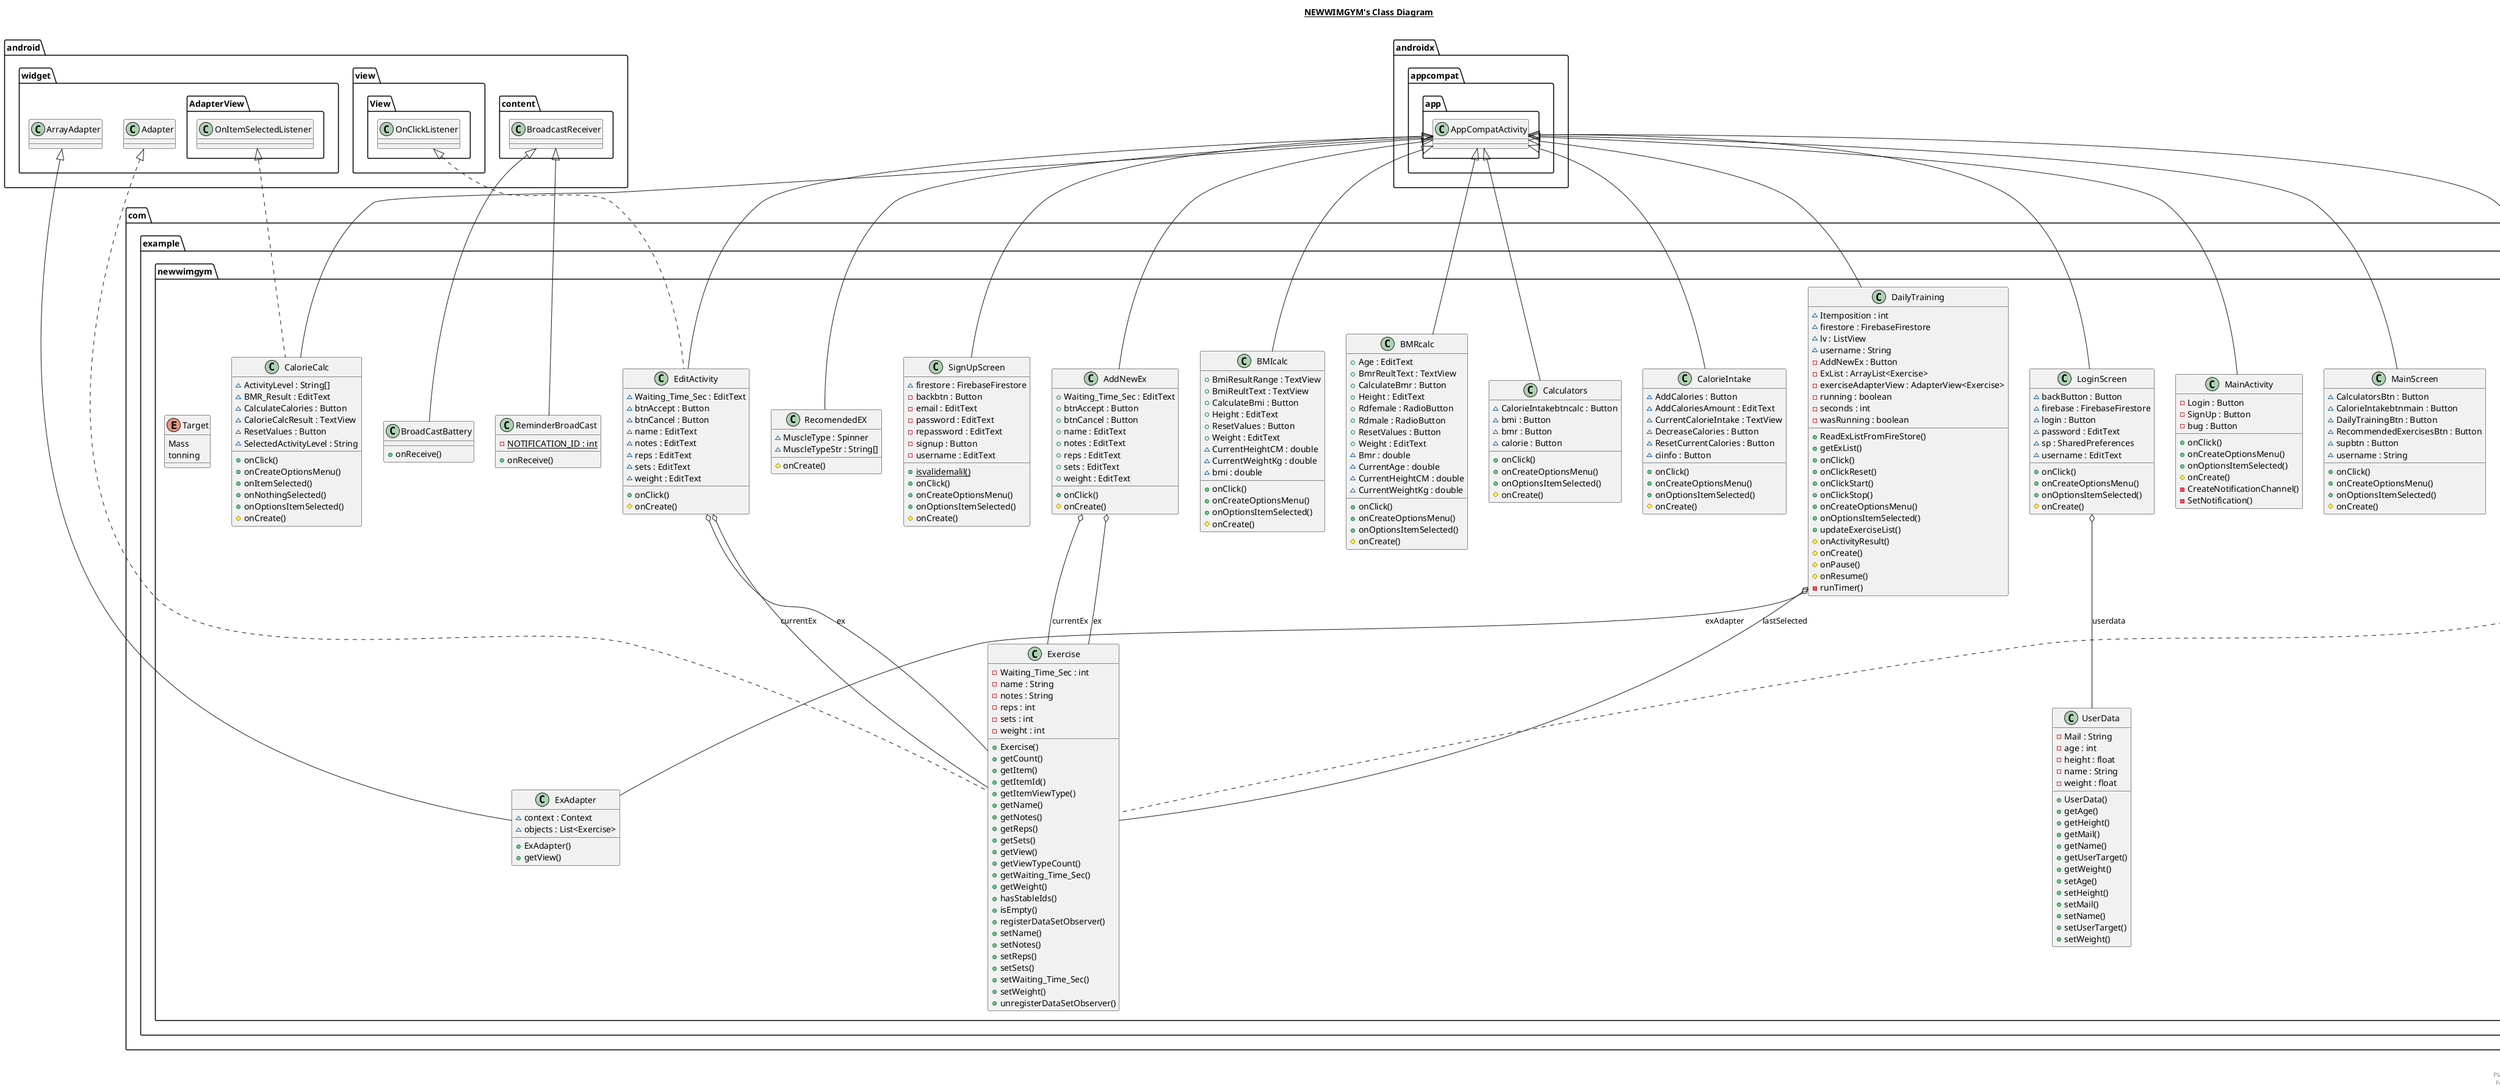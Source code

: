 @startuml

title __NEWWIMGYM's Class Diagram__\n

  namespace com.example.newwimgym {
    class com.example.newwimgym.AddNewEx {
        + Waiting_Time_Sec : EditText
        + btnAccept : Button
        + btnCancel : Button
        + name : EditText
        + notes : EditText
        + reps : EditText
        + sets : EditText
        + weight : EditText
        + onClick()
        # onCreate()
    }
  }
  

  namespace com.example.newwimgym {
    class com.example.newwimgym.BMIcalc {
        + BmiResultRange : TextView
        + BmiReultText : TextView
        + CalculateBmi : Button
        + Height : EditText
        + ResetValues : Button
        + Weight : EditText
        ~ CurrentHeightCM : double
        ~ CurrentWeightKg : double
        ~ bmi : double
        + onClick()
        + onCreateOptionsMenu()
        + onOptionsItemSelected()
        # onCreate()
    }
  }
  

  namespace com.example.newwimgym {
    class com.example.newwimgym.BMRcalc {
        + Age : EditText
        + BmrReultText : TextView
        + CalculateBmr : Button
        + Height : EditText
        + Rdfemale : RadioButton
        + Rdmale : RadioButton
        + ResetValues : Button
        + Weight : EditText
        ~ Bmr : double
        ~ CurrentAge : double
        ~ CurrentHeightCM : double
        ~ CurrentWeightKg : double
        + onClick()
        + onCreateOptionsMenu()
        + onOptionsItemSelected()
        # onCreate()
    }
  }
  

  namespace com.example.newwimgym {
    class com.example.newwimgym.BroadCastBattery {
        + onReceive()
    }
  }
  

  namespace com.example.newwimgym {
    class com.example.newwimgym.Calculators {
        ~ CalorieIntakebtncalc : Button
        ~ bmi : Button
        ~ bmr : Button
        ~ calorie : Button
        + onClick()
        + onCreateOptionsMenu()
        + onOptionsItemSelected()
        # onCreate()
    }
  }
  

  namespace com.example.newwimgym {
    class com.example.newwimgym.CalorieCalc {
        ~ ActivityLevel : String[]
        ~ BMR_Result : EditText
        ~ CalculateCalories : Button
        ~ CalorieCalcResult : TextView
        ~ ResetValues : Button
        ~ SelectedActivityLevel : String
        + onClick()
        + onCreateOptionsMenu()
        + onItemSelected()
        + onNothingSelected()
        + onOptionsItemSelected()
        # onCreate()
    }
  }
  

  namespace com.example.newwimgym {
    class com.example.newwimgym.CalorieIntake {
        ~ AddCalories : Button
        ~ AddCaloriesAmount : EditText
        ~ CurrentCalorieIntake : TextView
        ~ DecreaseCalories : Button
        ~ ResetCurrentCalories : Button
        ~ ciinfo : Button
        + onClick()
        + onCreateOptionsMenu()
        + onOptionsItemSelected()
        # onCreate()
    }
  }
  

  namespace com.example.newwimgym {
    class com.example.newwimgym.DailyTraining {
        ~ Itemposition : int
        ~ firestore : FirebaseFirestore
        ~ lv : ListView
        ~ username : String
        - AddNewEx : Button
        - ExList : ArrayList<Exercise>
        - exerciseAdapterView : AdapterView<Exercise>
        - running : boolean
        - seconds : int
        - wasRunning : boolean
        + ReadExListFromFireStore()
        + getExList()
        + onClick()
        + onClickReset()
        + onClickStart()
        + onClickStop()
        + onCreateOptionsMenu()
        + onOptionsItemSelected()
        + updateExerciseList()
        # onActivityResult()
        # onCreate()
        # onPause()
        # onResume()
        - runTimer()
    }
  }
  

  namespace com.example.newwimgym {
    class com.example.newwimgym.EditActivity {
        ~ Waiting_Time_Sec : EditText
        ~ btnAccept : Button
        ~ btnCancel : Button
        ~ name : EditText
        ~ notes : EditText
        ~ reps : EditText
        ~ sets : EditText
        ~ weight : EditText
        + onClick()
        # onCreate()
    }
  }
  

  namespace com.example.newwimgym {
    class com.example.newwimgym.ExAdapter {
        ~ context : Context
        ~ objects : List<Exercise>
        + ExAdapter()
        + getView()
    }
  }
  

  namespace com.example.newwimgym {
    class com.example.newwimgym.Exercise {
        - Waiting_Time_Sec : int
        - name : String
        - notes : String
        - reps : int
        - sets : int
        - weight : int
        + Exercise()
        + getCount()
        + getItem()
        + getItemId()
        + getItemViewType()
        + getName()
        + getNotes()
        + getReps()
        + getSets()
        + getView()
        + getViewTypeCount()
        + getWaiting_Time_Sec()
        + getWeight()
        + hasStableIds()
        + isEmpty()
        + registerDataSetObserver()
        + setName()
        + setNotes()
        + setReps()
        + setSets()
        + setWaiting_Time_Sec()
        + setWeight()
        + unregisterDataSetObserver()
    }
  }
  

  namespace com.example.newwimgym {
    class com.example.newwimgym.LoginScreen {
        ~ backButton : Button
        ~ firebase : FirebaseFirestore
        ~ login : Button
        ~ password : EditText
        ~ sp : SharedPreferences
        ~ username : EditText
        + onClick()
        + onCreateOptionsMenu()
        + onOptionsItemSelected()
        # onCreate()
    }
  }
  

  namespace com.example.newwimgym {
    class com.example.newwimgym.MainActivity {
        - Login : Button
        - SignUp : Button
        - bug : Button
        + onClick()
        + onCreateOptionsMenu()
        + onOptionsItemSelected()
        # onCreate()
        - CreateNotificationChannel()
        - SetNotification()
    }
  }
  

  namespace com.example.newwimgym {
    class com.example.newwimgym.MainScreen {
        ~ CalculatorsBtn : Button
        ~ CalorieIntakebtnmain : Button
        ~ DailyTrainingBtn : Button
        ~ RecommendedExercisesBtn : Button
        ~ supbtn : Button
        ~ username : String
        + onClick()
        + onCreateOptionsMenu()
        + onOptionsItemSelected()
        # onCreate()
    }
  }
  

  namespace com.example.newwimgym {
    class com.example.newwimgym.PrivateStats {
        # onCreate()
    }
  }
  

  namespace com.example.newwimgym {
    class com.example.newwimgym.RecomendedEX {
        ~ MuscleType : Spinner
        ~ MuscleTypeStr : String[]
        # onCreate()
    }
  }
  

  namespace com.example.newwimgym {
    class com.example.newwimgym.ReminderBroadCast {
        {static} - NOTIFICATION_ID : int
        + onReceive()
    }
  }
  

  namespace com.example.newwimgym {
    class com.example.newwimgym.SignUpScreen {
        ~ firestore : FirebaseFirestore
        - backbtn : Button
        - email : EditText
        - password : EditText
        - repassword : EditText
        - signup : Button
        - username : EditText
        {static} + isvalidemalil()
        + onClick()
        + onCreateOptionsMenu()
        + onOptionsItemSelected()
        # onCreate()
    }
  }
  

  namespace com.example.newwimgym {
    class com.example.newwimgym.UserData {
        - Mail : String
        - age : int
        - height : float
        - name : String
        - weight : float
        + UserData()
        + getAge()
        + getHeight()
        + getMail()
        + getName()
        + getUserTarget()
        + getWeight()
        + setAge()
        + setHeight()
        + setMail()
        + setName()
        + setUserTarget()
        + setWeight()
    }
  }
  

  namespace com.example.newwimgym {
    enum Target {
      Mass
      tonning
    }
  }
  

  com.example.newwimgym.AddNewEx -up-|> androidx.appcompat.app.AppCompatActivity
  com.example.newwimgym.AddNewEx o-- com.example.newwimgym.Exercise : currentEx
  com.example.newwimgym.AddNewEx o-- com.example.newwimgym.Exercise : ex
  com.example.newwimgym.BMIcalc -up-|> androidx.appcompat.app.AppCompatActivity
  com.example.newwimgym.BMRcalc -up-|> androidx.appcompat.app.AppCompatActivity
  com.example.newwimgym.BroadCastBattery -up-|> android.content.BroadcastReceiver
  com.example.newwimgym.Calculators -up-|> androidx.appcompat.app.AppCompatActivity
  com.example.newwimgym.CalorieCalc .up.|> android.widget.AdapterView.OnItemSelectedListener
  com.example.newwimgym.CalorieCalc -up-|> androidx.appcompat.app.AppCompatActivity
  com.example.newwimgym.CalorieIntake -up-|> androidx.appcompat.app.AppCompatActivity
  com.example.newwimgym.DailyTraining -up-|> androidx.appcompat.app.AppCompatActivity
  com.example.newwimgym.DailyTraining o-- com.example.newwimgym.Exercise : lastSelected
  com.example.newwimgym.DailyTraining o-- com.example.newwimgym.ExAdapter : exAdapter
  com.example.newwimgym.EditActivity .up.|> android.view.View.OnClickListener
  com.example.newwimgym.EditActivity -up-|> androidx.appcompat.app.AppCompatActivity
  com.example.newwimgym.EditActivity o-- com.example.newwimgym.Exercise : currentEx
  com.example.newwimgym.EditActivity o-- com.example.newwimgym.Exercise : ex
  com.example.newwimgym.ExAdapter -up-|> android.widget.ArrayAdapter
  com.example.newwimgym.Exercise .up.|> android.widget.Adapter
  com.example.newwimgym.Exercise .up.|> java.io.Serializable
  com.example.newwimgym.LoginScreen -up-|> androidx.appcompat.app.AppCompatActivity
  com.example.newwimgym.LoginScreen o-- com.example.newwimgym.UserData : userdata
  com.example.newwimgym.MainActivity -up-|> androidx.appcompat.app.AppCompatActivity
  com.example.newwimgym.MainScreen -up-|> androidx.appcompat.app.AppCompatActivity
  com.example.newwimgym.PrivateStats -up-|> androidx.appcompat.app.AppCompatActivity
  com.example.newwimgym.RecomendedEX -up-|> androidx.appcompat.app.AppCompatActivity
  com.example.newwimgym.ReminderBroadCast -up-|> android.content.BroadcastReceiver
  com.example.newwimgym.SignUpScreen -up-|> androidx.appcompat.app.AppCompatActivity
  com.example.newwimgym.UserData o-- com.example.newwimgym.UserData.Target : userTarget
  com.example.newwimgym.UserData +-down- com.example.newwimgym.UserData.Target


right footer


PlantUML diagram generated by SketchIt! (https://bitbucket.org/pmesmeur/sketch.it)
For more information about this tool, please contact philippe.mesmeur@gmail.com
endfooter

@enduml
